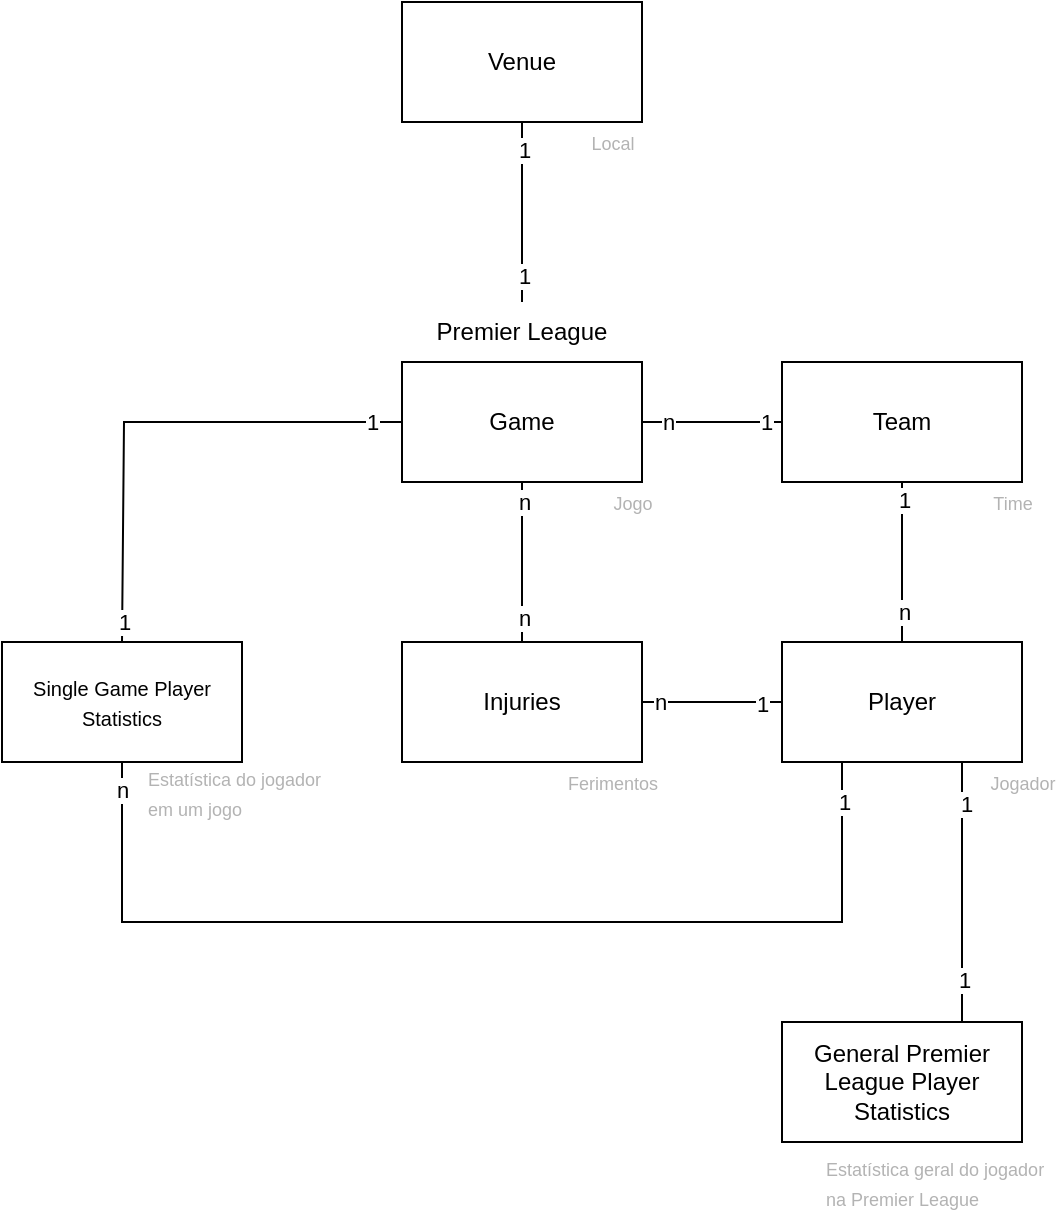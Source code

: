 <mxfile version="24.7.15">
  <diagram name="Components Relations" id="8elGNhge4nyo3RyYPxh-">
    <mxGraphModel dx="812" dy="615" grid="1" gridSize="10" guides="1" tooltips="1" connect="1" arrows="1" fold="1" page="1" pageScale="1" pageWidth="827" pageHeight="1169" math="0" shadow="0">
      <root>
        <mxCell id="0" />
        <mxCell id="1" parent="0" />
        <mxCell id="72YzJwQIfhG_dwCYVB5I-4" value="Player" style="rounded=0;whiteSpace=wrap;html=1;movable=0;resizable=0;rotatable=0;deletable=0;editable=0;locked=1;connectable=0;" vertex="1" parent="1">
          <mxGeometry x="549" y="500" width="120" height="60" as="geometry" />
        </mxCell>
        <mxCell id="72YzJwQIfhG_dwCYVB5I-8" value="" style="endArrow=none;html=1;rounded=0;exitX=0.5;exitY=0;exitDx=0;exitDy=0;entryX=0.5;entryY=1;entryDx=0;entryDy=0;" edge="1" parent="1" source="72YzJwQIfhG_dwCYVB5I-4" target="72YzJwQIfhG_dwCYVB5I-2">
          <mxGeometry width="50" height="50" relative="1" as="geometry">
            <mxPoint x="799" y="570" as="sourcePoint" />
            <mxPoint x="849" y="520" as="targetPoint" />
          </mxGeometry>
        </mxCell>
        <mxCell id="72YzJwQIfhG_dwCYVB5I-23" value="n" style="edgeLabel;html=1;align=center;verticalAlign=middle;resizable=0;points=[];" vertex="1" connectable="0" parent="72YzJwQIfhG_dwCYVB5I-8">
          <mxGeometry x="-0.622" y="-3" relative="1" as="geometry">
            <mxPoint x="-2" as="offset" />
          </mxGeometry>
        </mxCell>
        <mxCell id="72YzJwQIfhG_dwCYVB5I-24" value="1" style="edgeLabel;html=1;align=center;verticalAlign=middle;resizable=0;points=[];" vertex="1" connectable="0" parent="72YzJwQIfhG_dwCYVB5I-8">
          <mxGeometry x="0.77" y="-1" relative="1" as="geometry">
            <mxPoint as="offset" />
          </mxGeometry>
        </mxCell>
        <mxCell id="72YzJwQIfhG_dwCYVB5I-9" value="" style="endArrow=none;html=1;rounded=0;entryX=0;entryY=0.5;entryDx=0;entryDy=0;exitX=1;exitY=0.5;exitDx=0;exitDy=0;" edge="1" parent="1" source="72YzJwQIfhG_dwCYVB5I-5" target="72YzJwQIfhG_dwCYVB5I-2">
          <mxGeometry width="50" height="50" relative="1" as="geometry">
            <mxPoint x="479" y="400" as="sourcePoint" />
            <mxPoint x="709" y="490" as="targetPoint" />
          </mxGeometry>
        </mxCell>
        <mxCell id="72YzJwQIfhG_dwCYVB5I-16" value="n" style="edgeLabel;html=1;align=center;verticalAlign=middle;resizable=0;points=[];" vertex="1" connectable="0" parent="72YzJwQIfhG_dwCYVB5I-9">
          <mxGeometry x="-0.637" y="-3" relative="1" as="geometry">
            <mxPoint y="-3" as="offset" />
          </mxGeometry>
        </mxCell>
        <mxCell id="72YzJwQIfhG_dwCYVB5I-17" value="1" style="edgeLabel;html=1;align=center;verticalAlign=middle;resizable=0;points=[];" vertex="1" connectable="0" parent="72YzJwQIfhG_dwCYVB5I-9">
          <mxGeometry x="0.08" y="-3" relative="1" as="geometry">
            <mxPoint x="24" y="-3" as="offset" />
          </mxGeometry>
        </mxCell>
        <mxCell id="72YzJwQIfhG_dwCYVB5I-25" value="Injuries" style="rounded=0;whiteSpace=wrap;html=1;movable=0;resizable=0;rotatable=0;deletable=0;editable=0;locked=1;connectable=0;" vertex="1" parent="1">
          <mxGeometry x="359" y="500" width="120" height="60" as="geometry" />
        </mxCell>
        <mxCell id="72YzJwQIfhG_dwCYVB5I-26" value="" style="endArrow=none;html=1;rounded=0;exitX=1;exitY=0.5;exitDx=0;exitDy=0;entryX=0;entryY=0.5;entryDx=0;entryDy=0;" edge="1" parent="1" source="72YzJwQIfhG_dwCYVB5I-25" target="72YzJwQIfhG_dwCYVB5I-4">
          <mxGeometry width="50" height="50" relative="1" as="geometry">
            <mxPoint x="609" y="640" as="sourcePoint" />
            <mxPoint x="659" y="590" as="targetPoint" />
          </mxGeometry>
        </mxCell>
        <mxCell id="72YzJwQIfhG_dwCYVB5I-27" value="n" style="edgeLabel;html=1;align=center;verticalAlign=middle;resizable=0;points=[];" vertex="1" connectable="0" parent="72YzJwQIfhG_dwCYVB5I-26">
          <mxGeometry x="-0.736" y="-2" relative="1" as="geometry">
            <mxPoint y="-2" as="offset" />
          </mxGeometry>
        </mxCell>
        <mxCell id="72YzJwQIfhG_dwCYVB5I-28" value="1" style="edgeLabel;html=1;align=center;verticalAlign=middle;resizable=0;points=[];" vertex="1" connectable="0" parent="72YzJwQIfhG_dwCYVB5I-26">
          <mxGeometry x="0.703" y="-1" relative="1" as="geometry">
            <mxPoint as="offset" />
          </mxGeometry>
        </mxCell>
        <mxCell id="72YzJwQIfhG_dwCYVB5I-29" value="" style="endArrow=none;html=1;rounded=0;entryX=0.5;entryY=1;entryDx=0;entryDy=0;exitX=0.5;exitY=0;exitDx=0;exitDy=0;" edge="1" parent="1" source="72YzJwQIfhG_dwCYVB5I-25" target="72YzJwQIfhG_dwCYVB5I-5">
          <mxGeometry width="50" height="50" relative="1" as="geometry">
            <mxPoint x="609" y="640" as="sourcePoint" />
            <mxPoint x="659" y="590" as="targetPoint" />
          </mxGeometry>
        </mxCell>
        <mxCell id="72YzJwQIfhG_dwCYVB5I-30" value="n" style="edgeLabel;html=1;align=center;verticalAlign=middle;resizable=0;points=[];" vertex="1" connectable="0" parent="72YzJwQIfhG_dwCYVB5I-29">
          <mxGeometry x="0.787" y="2" relative="1" as="geometry">
            <mxPoint x="3" y="1" as="offset" />
          </mxGeometry>
        </mxCell>
        <mxCell id="72YzJwQIfhG_dwCYVB5I-31" value="n" style="edgeLabel;html=1;align=center;verticalAlign=middle;resizable=0;points=[];" vertex="1" connectable="0" parent="72YzJwQIfhG_dwCYVB5I-29">
          <mxGeometry x="-0.691" y="-1" relative="1" as="geometry">
            <mxPoint as="offset" />
          </mxGeometry>
        </mxCell>
        <mxCell id="72YzJwQIfhG_dwCYVB5I-32" value="General Premier League Player Statistics" style="rounded=0;whiteSpace=wrap;html=1;" vertex="1" parent="1">
          <mxGeometry x="549" y="690" width="120" height="60" as="geometry" />
        </mxCell>
        <mxCell id="72YzJwQIfhG_dwCYVB5I-33" value="" style="endArrow=none;html=1;rounded=0;exitX=0.75;exitY=0;exitDx=0;exitDy=0;entryX=0.75;entryY=1;entryDx=0;entryDy=0;" edge="1" parent="1" source="72YzJwQIfhG_dwCYVB5I-32" target="72YzJwQIfhG_dwCYVB5I-4">
          <mxGeometry width="50" height="50" relative="1" as="geometry">
            <mxPoint x="609" y="640" as="sourcePoint" />
            <mxPoint x="659" y="590" as="targetPoint" />
          </mxGeometry>
        </mxCell>
        <mxCell id="72YzJwQIfhG_dwCYVB5I-35" value="1" style="edgeLabel;html=1;align=center;verticalAlign=middle;resizable=0;points=[];" vertex="1" connectable="0" parent="72YzJwQIfhG_dwCYVB5I-33">
          <mxGeometry x="-0.671" y="2" relative="1" as="geometry">
            <mxPoint x="3" as="offset" />
          </mxGeometry>
        </mxCell>
        <mxCell id="72YzJwQIfhG_dwCYVB5I-37" value="&lt;font style=&quot;font-size: 10px;&quot;&gt;Single Game Player Statistics&lt;/font&gt;" style="rounded=0;whiteSpace=wrap;html=1;" vertex="1" parent="1">
          <mxGeometry x="159" y="500" width="120" height="60" as="geometry" />
        </mxCell>
        <mxCell id="72YzJwQIfhG_dwCYVB5I-38" value="" style="endArrow=none;html=1;rounded=0;exitX=0.5;exitY=1;exitDx=0;exitDy=0;entryX=0.25;entryY=1;entryDx=0;entryDy=0;" edge="1" parent="1" source="72YzJwQIfhG_dwCYVB5I-37" target="72YzJwQIfhG_dwCYVB5I-4">
          <mxGeometry width="50" height="50" relative="1" as="geometry">
            <mxPoint x="609" y="640" as="sourcePoint" />
            <mxPoint x="659" y="590" as="targetPoint" />
            <Array as="points">
              <mxPoint x="219" y="640" />
              <mxPoint x="579" y="640" />
            </Array>
          </mxGeometry>
        </mxCell>
        <mxCell id="72YzJwQIfhG_dwCYVB5I-42" value="n" style="edgeLabel;html=1;align=center;verticalAlign=middle;resizable=0;points=[];" vertex="1" connectable="0" parent="72YzJwQIfhG_dwCYVB5I-38">
          <mxGeometry x="-0.949" relative="1" as="geometry">
            <mxPoint as="offset" />
          </mxGeometry>
        </mxCell>
        <mxCell id="72YzJwQIfhG_dwCYVB5I-43" value="1" style="edgeLabel;html=1;align=center;verticalAlign=middle;resizable=0;points=[];" vertex="1" connectable="0" parent="72YzJwQIfhG_dwCYVB5I-38">
          <mxGeometry x="0.958" y="-1" relative="1" as="geometry">
            <mxPoint y="9" as="offset" />
          </mxGeometry>
        </mxCell>
        <mxCell id="72YzJwQIfhG_dwCYVB5I-39" value="" style="endArrow=none;html=1;rounded=0;exitX=0.5;exitY=0;exitDx=0;exitDy=0;entryX=0;entryY=0.5;entryDx=0;entryDy=0;" edge="1" parent="1" source="72YzJwQIfhG_dwCYVB5I-37" target="72YzJwQIfhG_dwCYVB5I-5">
          <mxGeometry width="50" height="50" relative="1" as="geometry">
            <mxPoint x="545" y="620" as="sourcePoint" />
            <mxPoint x="595" y="570" as="targetPoint" />
            <Array as="points">
              <mxPoint x="220" y="390" />
            </Array>
          </mxGeometry>
        </mxCell>
        <mxCell id="72YzJwQIfhG_dwCYVB5I-40" value="1" style="edgeLabel;html=1;align=center;verticalAlign=middle;resizable=0;points=[];" vertex="1" connectable="0" parent="72YzJwQIfhG_dwCYVB5I-39">
          <mxGeometry x="-0.856" y="-1" relative="1" as="geometry">
            <mxPoint y="8" as="offset" />
          </mxGeometry>
        </mxCell>
        <mxCell id="72YzJwQIfhG_dwCYVB5I-41" value="1" style="edgeLabel;html=1;align=center;verticalAlign=middle;resizable=0;points=[];" vertex="1" connectable="0" parent="72YzJwQIfhG_dwCYVB5I-39">
          <mxGeometry x="0.877" relative="1" as="geometry">
            <mxPoint as="offset" />
          </mxGeometry>
        </mxCell>
        <mxCell id="72YzJwQIfhG_dwCYVB5I-51" value="" style="endArrow=none;html=1;rounded=0;entryX=0.5;entryY=1;entryDx=0;entryDy=0;exitX=0.5;exitY=0;exitDx=0;exitDy=0;" edge="1" parent="1" source="72YzJwQIfhG_dwCYVB5I-49" target="72YzJwQIfhG_dwCYVB5I-48">
          <mxGeometry width="50" height="50" relative="1" as="geometry">
            <mxPoint x="419" y="340" as="sourcePoint" />
            <mxPoint x="499" y="410" as="targetPoint" />
          </mxGeometry>
        </mxCell>
        <mxCell id="72YzJwQIfhG_dwCYVB5I-54" value="1" style="edgeLabel;html=1;align=center;verticalAlign=middle;resizable=0;points=[];" vertex="1" connectable="0" parent="72YzJwQIfhG_dwCYVB5I-51">
          <mxGeometry x="-0.659" relative="1" as="geometry">
            <mxPoint x="1" y="2" as="offset" />
          </mxGeometry>
        </mxCell>
        <mxCell id="72YzJwQIfhG_dwCYVB5I-55" value="1" style="edgeLabel;html=1;align=center;verticalAlign=middle;resizable=0;points=[];" vertex="1" connectable="0" parent="72YzJwQIfhG_dwCYVB5I-51">
          <mxGeometry x="0.698" relative="1" as="geometry">
            <mxPoint x="1" as="offset" />
          </mxGeometry>
        </mxCell>
        <mxCell id="72YzJwQIfhG_dwCYVB5I-63" value="&lt;font color=&quot;#b3b3b3&quot; style=&quot;font-size: 9px;&quot;&gt;&amp;nbsp;Jogador&amp;nbsp;&lt;/font&gt;" style="text;html=1;align=center;verticalAlign=middle;whiteSpace=wrap;rounded=0;" vertex="1" parent="1">
          <mxGeometry x="650" y="560" width="39" height="20" as="geometry" />
        </mxCell>
        <mxCell id="72YzJwQIfhG_dwCYVB5I-65" value="&lt;font color=&quot;#b3b3b3&quot; style=&quot;font-size: 9px;&quot;&gt;Ferimentos&lt;/font&gt;" style="text;html=1;align=center;verticalAlign=middle;whiteSpace=wrap;rounded=0;" vertex="1" parent="1">
          <mxGeometry x="440" y="560" width="49" height="20" as="geometry" />
        </mxCell>
        <mxCell id="72YzJwQIfhG_dwCYVB5I-69" value="" style="group" vertex="1" connectable="0" parent="1">
          <mxGeometry x="549" y="360" width="120" height="60" as="geometry" />
        </mxCell>
        <mxCell id="72YzJwQIfhG_dwCYVB5I-2" value="Team" style="rounded=0;whiteSpace=wrap;html=1;" vertex="1" parent="72YzJwQIfhG_dwCYVB5I-69">
          <mxGeometry width="120" height="60" as="geometry" />
        </mxCell>
        <mxCell id="72YzJwQIfhG_dwCYVB5I-74" value="&lt;font color=&quot;#b3b3b3&quot; style=&quot;font-size: 9px;&quot;&gt;Estatística do jogador em um jogo&lt;/font&gt;" style="text;html=1;align=left;verticalAlign=middle;whiteSpace=wrap;rounded=0;" vertex="1" parent="1">
          <mxGeometry x="230" y="565" width="90" height="20" as="geometry" />
        </mxCell>
        <mxCell id="72YzJwQIfhG_dwCYVB5I-48" value="Venue" style="rounded=0;whiteSpace=wrap;html=1;" vertex="1" parent="1">
          <mxGeometry x="359" y="180" width="120" height="60" as="geometry" />
        </mxCell>
        <mxCell id="72YzJwQIfhG_dwCYVB5I-56" value="&lt;font color=&quot;#b3b3b3&quot; style=&quot;font-size: 9px;&quot;&gt;&amp;nbsp;Local&amp;nbsp;&lt;/font&gt;" style="text;html=1;align=center;verticalAlign=middle;whiteSpace=wrap;rounded=0;" vertex="1" parent="1">
          <mxGeometry x="450" y="240" width="29" height="20" as="geometry" />
        </mxCell>
        <mxCell id="72YzJwQIfhG_dwCYVB5I-5" value="Game" style="rounded=0;whiteSpace=wrap;html=1;" vertex="1" parent="1">
          <mxGeometry x="359" y="360" width="120" height="60" as="geometry" />
        </mxCell>
        <mxCell id="72YzJwQIfhG_dwCYVB5I-49" value="Premier League" style="text;html=1;align=center;verticalAlign=middle;whiteSpace=wrap;rounded=0;" vertex="1" parent="1">
          <mxGeometry x="374" y="330" width="90" height="30" as="geometry" />
        </mxCell>
        <mxCell id="72YzJwQIfhG_dwCYVB5I-57" value="&lt;font color=&quot;#b3b3b3&quot; style=&quot;font-size: 9px;&quot;&gt;Jogo&lt;/font&gt;" style="text;html=1;align=center;verticalAlign=middle;whiteSpace=wrap;rounded=0;" vertex="1" parent="1">
          <mxGeometry x="460" y="420" width="29" height="20" as="geometry" />
        </mxCell>
        <mxCell id="72YzJwQIfhG_dwCYVB5I-76" value="1" style="edgeLabel;html=1;align=center;verticalAlign=middle;resizable=0;points=[];" vertex="1" connectable="0" parent="1">
          <mxGeometry x="590.0" y="590.139" as="geometry">
            <mxPoint x="51" y="-9" as="offset" />
          </mxGeometry>
        </mxCell>
        <mxCell id="72YzJwQIfhG_dwCYVB5I-77" value="&lt;font color=&quot;#b3b3b3&quot; style=&quot;font-size: 9px;&quot;&gt;Time&lt;/font&gt;" style="text;html=1;align=center;verticalAlign=middle;whiteSpace=wrap;rounded=0;" vertex="1" parent="1">
          <mxGeometry x="650" y="420" width="29" height="20" as="geometry" />
        </mxCell>
        <mxCell id="72YzJwQIfhG_dwCYVB5I-79" value="&lt;font color=&quot;#b3b3b3&quot; style=&quot;font-size: 9px;&quot;&gt;Estatística geral do jogador na Premier League&lt;/font&gt;" style="text;html=1;align=left;verticalAlign=middle;whiteSpace=wrap;rounded=0;" vertex="1" parent="1">
          <mxGeometry x="569" y="760" width="120" height="20" as="geometry" />
        </mxCell>
      </root>
    </mxGraphModel>
  </diagram>
</mxfile>
